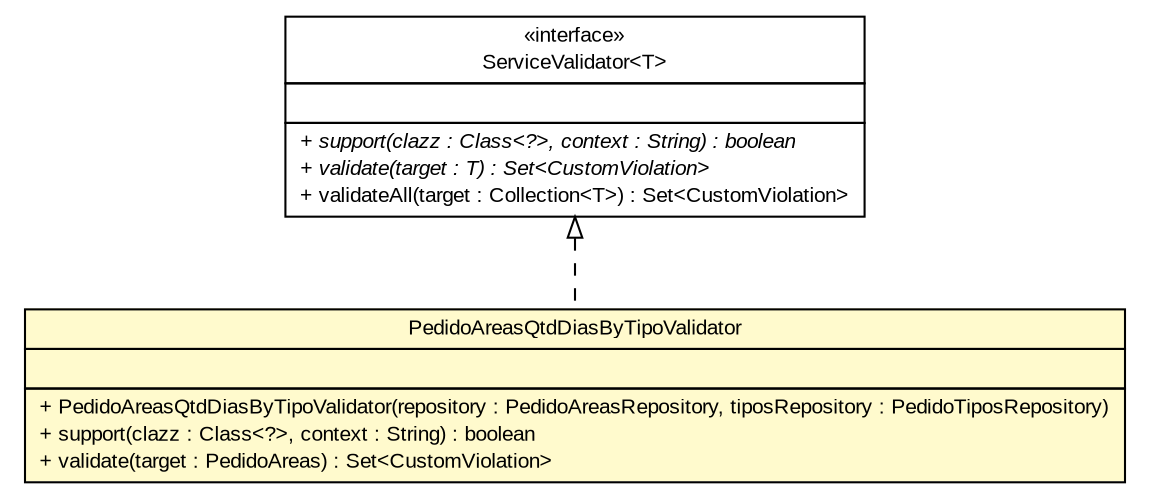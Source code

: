 #!/usr/local/bin/dot
#
# Class diagram 
# Generated by UMLGraph version R5_6 (http://www.umlgraph.org/)
#

digraph G {
	edge [fontname="arial",fontsize=10,labelfontname="arial",labelfontsize=10];
	node [fontname="arial",fontsize=10,shape=plaintext];
	nodesep=0.25;
	ranksep=0.5;
	// br.gov.to.sefaz.business.service.validation.ServiceValidator<T>
	c567719 [label=<<table title="br.gov.to.sefaz.business.service.validation.ServiceValidator" border="0" cellborder="1" cellspacing="0" cellpadding="2" port="p" href="../../../../../business/service/validation/ServiceValidator.html">
		<tr><td><table border="0" cellspacing="0" cellpadding="1">
<tr><td align="center" balign="center"> &#171;interface&#187; </td></tr>
<tr><td align="center" balign="center"> ServiceValidator&lt;T&gt; </td></tr>
		</table></td></tr>
		<tr><td><table border="0" cellspacing="0" cellpadding="1">
<tr><td align="left" balign="left">  </td></tr>
		</table></td></tr>
		<tr><td><table border="0" cellspacing="0" cellpadding="1">
<tr><td align="left" balign="left"><font face="arial italic" point-size="10.0"> + support(clazz : Class&lt;?&gt;, context : String) : boolean </font></td></tr>
<tr><td align="left" balign="left"><font face="arial italic" point-size="10.0"> + validate(target : T) : Set&lt;CustomViolation&gt; </font></td></tr>
<tr><td align="left" balign="left"> + validateAll(target : Collection&lt;T&gt;) : Set&lt;CustomViolation&gt; </td></tr>
		</table></td></tr>
		</table>>, URL="../../../../../business/service/validation/ServiceValidator.html", fontname="arial", fontcolor="black", fontsize=10.0];
	// br.gov.to.sefaz.arr.parametros.business.service.validator.PedidoAreasQtdDiasByTipoValidator
	c568099 [label=<<table title="br.gov.to.sefaz.arr.parametros.business.service.validator.PedidoAreasQtdDiasByTipoValidator" border="0" cellborder="1" cellspacing="0" cellpadding="2" port="p" bgcolor="lemonChiffon" href="./PedidoAreasQtdDiasByTipoValidator.html">
		<tr><td><table border="0" cellspacing="0" cellpadding="1">
<tr><td align="center" balign="center"> PedidoAreasQtdDiasByTipoValidator </td></tr>
		</table></td></tr>
		<tr><td><table border="0" cellspacing="0" cellpadding="1">
<tr><td align="left" balign="left">  </td></tr>
		</table></td></tr>
		<tr><td><table border="0" cellspacing="0" cellpadding="1">
<tr><td align="left" balign="left"> + PedidoAreasQtdDiasByTipoValidator(repository : PedidoAreasRepository, tiposRepository : PedidoTiposRepository) </td></tr>
<tr><td align="left" balign="left"> + support(clazz : Class&lt;?&gt;, context : String) : boolean </td></tr>
<tr><td align="left" balign="left"> + validate(target : PedidoAreas) : Set&lt;CustomViolation&gt; </td></tr>
		</table></td></tr>
		</table>>, URL="./PedidoAreasQtdDiasByTipoValidator.html", fontname="arial", fontcolor="black", fontsize=10.0];
	//br.gov.to.sefaz.arr.parametros.business.service.validator.PedidoAreasQtdDiasByTipoValidator implements br.gov.to.sefaz.business.service.validation.ServiceValidator<T>
	c567719:p -> c568099:p [dir=back,arrowtail=empty,style=dashed];
}

